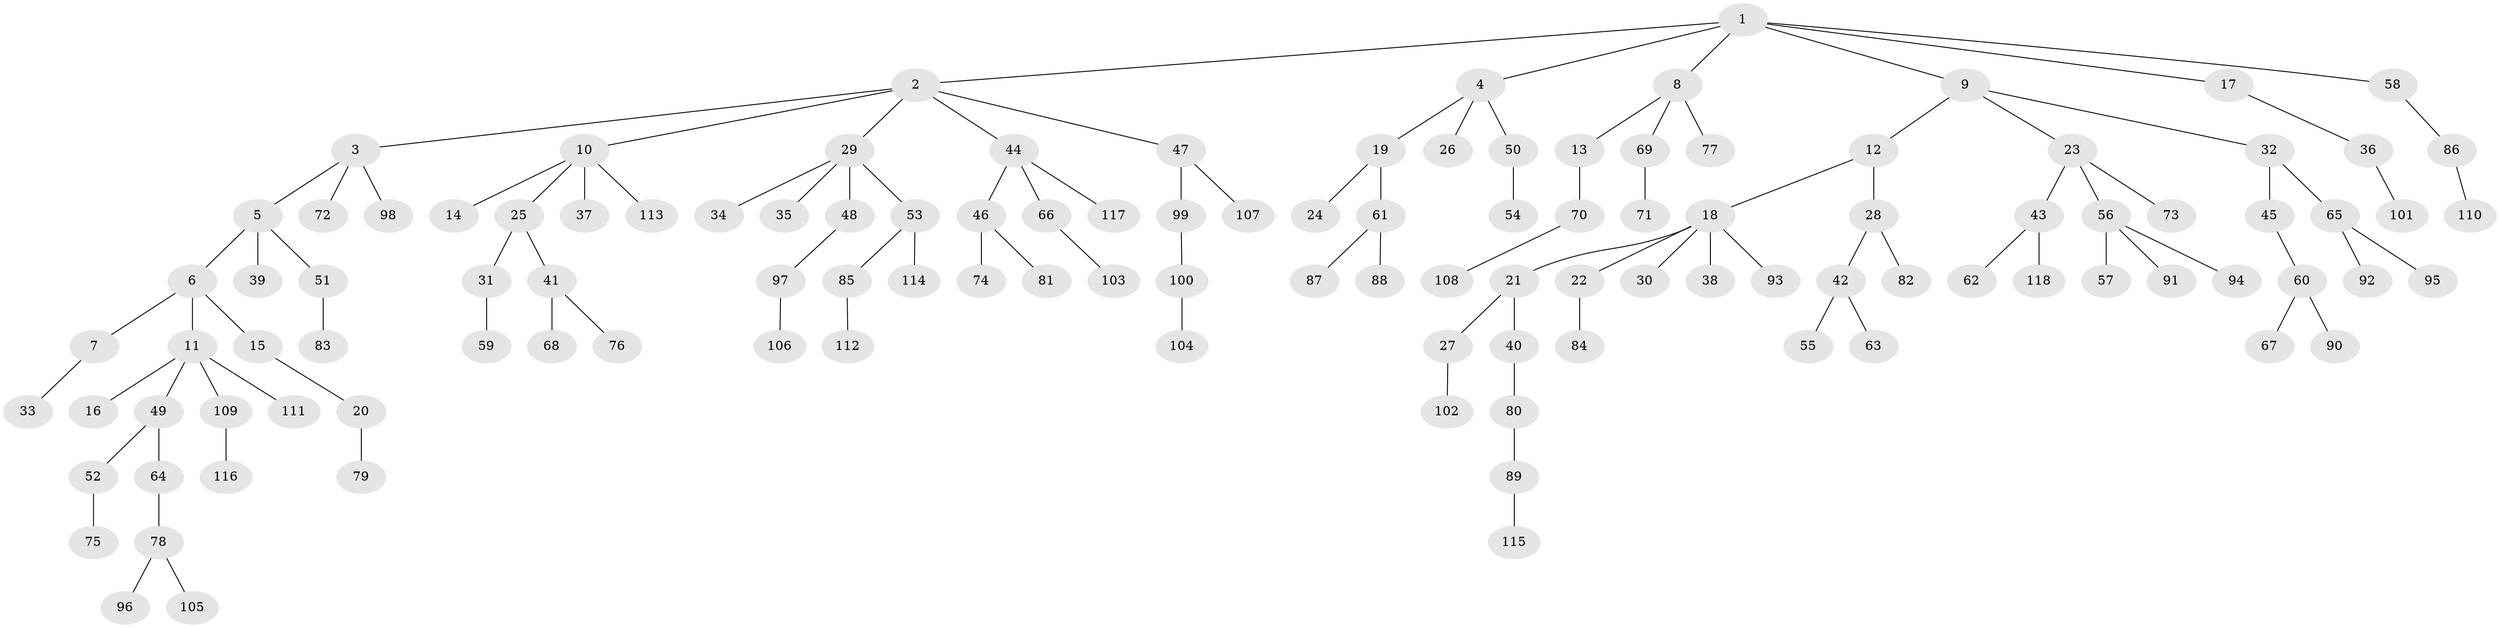 // coarse degree distribution, {6: 0.024096385542168676, 4: 0.07228915662650602, 3: 0.18072289156626506, 2: 0.2289156626506024, 1: 0.4819277108433735, 5: 0.012048192771084338}
// Generated by graph-tools (version 1.1) at 2025/37/03/04/25 23:37:23]
// undirected, 118 vertices, 117 edges
graph export_dot {
  node [color=gray90,style=filled];
  1;
  2;
  3;
  4;
  5;
  6;
  7;
  8;
  9;
  10;
  11;
  12;
  13;
  14;
  15;
  16;
  17;
  18;
  19;
  20;
  21;
  22;
  23;
  24;
  25;
  26;
  27;
  28;
  29;
  30;
  31;
  32;
  33;
  34;
  35;
  36;
  37;
  38;
  39;
  40;
  41;
  42;
  43;
  44;
  45;
  46;
  47;
  48;
  49;
  50;
  51;
  52;
  53;
  54;
  55;
  56;
  57;
  58;
  59;
  60;
  61;
  62;
  63;
  64;
  65;
  66;
  67;
  68;
  69;
  70;
  71;
  72;
  73;
  74;
  75;
  76;
  77;
  78;
  79;
  80;
  81;
  82;
  83;
  84;
  85;
  86;
  87;
  88;
  89;
  90;
  91;
  92;
  93;
  94;
  95;
  96;
  97;
  98;
  99;
  100;
  101;
  102;
  103;
  104;
  105;
  106;
  107;
  108;
  109;
  110;
  111;
  112;
  113;
  114;
  115;
  116;
  117;
  118;
  1 -- 2;
  1 -- 4;
  1 -- 8;
  1 -- 9;
  1 -- 17;
  1 -- 58;
  2 -- 3;
  2 -- 10;
  2 -- 29;
  2 -- 44;
  2 -- 47;
  3 -- 5;
  3 -- 72;
  3 -- 98;
  4 -- 19;
  4 -- 26;
  4 -- 50;
  5 -- 6;
  5 -- 39;
  5 -- 51;
  6 -- 7;
  6 -- 11;
  6 -- 15;
  7 -- 33;
  8 -- 13;
  8 -- 69;
  8 -- 77;
  9 -- 12;
  9 -- 23;
  9 -- 32;
  10 -- 14;
  10 -- 25;
  10 -- 37;
  10 -- 113;
  11 -- 16;
  11 -- 49;
  11 -- 109;
  11 -- 111;
  12 -- 18;
  12 -- 28;
  13 -- 70;
  15 -- 20;
  17 -- 36;
  18 -- 21;
  18 -- 22;
  18 -- 30;
  18 -- 38;
  18 -- 93;
  19 -- 24;
  19 -- 61;
  20 -- 79;
  21 -- 27;
  21 -- 40;
  22 -- 84;
  23 -- 43;
  23 -- 56;
  23 -- 73;
  25 -- 31;
  25 -- 41;
  27 -- 102;
  28 -- 42;
  28 -- 82;
  29 -- 34;
  29 -- 35;
  29 -- 48;
  29 -- 53;
  31 -- 59;
  32 -- 45;
  32 -- 65;
  36 -- 101;
  40 -- 80;
  41 -- 68;
  41 -- 76;
  42 -- 55;
  42 -- 63;
  43 -- 62;
  43 -- 118;
  44 -- 46;
  44 -- 66;
  44 -- 117;
  45 -- 60;
  46 -- 74;
  46 -- 81;
  47 -- 99;
  47 -- 107;
  48 -- 97;
  49 -- 52;
  49 -- 64;
  50 -- 54;
  51 -- 83;
  52 -- 75;
  53 -- 85;
  53 -- 114;
  56 -- 57;
  56 -- 91;
  56 -- 94;
  58 -- 86;
  60 -- 67;
  60 -- 90;
  61 -- 87;
  61 -- 88;
  64 -- 78;
  65 -- 92;
  65 -- 95;
  66 -- 103;
  69 -- 71;
  70 -- 108;
  78 -- 96;
  78 -- 105;
  80 -- 89;
  85 -- 112;
  86 -- 110;
  89 -- 115;
  97 -- 106;
  99 -- 100;
  100 -- 104;
  109 -- 116;
}
